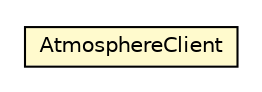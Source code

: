 #!/usr/local/bin/dot
#
# Class diagram 
# Generated by UMLGraph version 5.4 (http://www.umlgraph.org/)
#

digraph G {
	edge [fontname="Helvetica",fontsize=10,labelfontname="Helvetica",labelfontsize=10];
	node [fontname="Helvetica",fontsize=10,shape=plaintext];
	nodesep=0.25;
	ranksep=0.5;
	// hu.sch.kfc.client.atmosphere.AtmosphereClient
	c2535 [label=<<table title="hu.sch.kfc.client.atmosphere.AtmosphereClient" border="0" cellborder="1" cellspacing="0" cellpadding="2" port="p" bgcolor="lemonChiffon" href="./AtmosphereClient.html">
		<tr><td><table border="0" cellspacing="0" cellpadding="1">
<tr><td align="center" balign="center"> AtmosphereClient </td></tr>
		</table></td></tr>
		</table>>, URL="./AtmosphereClient.html", fontname="Helvetica", fontcolor="black", fontsize=10.0];
}


